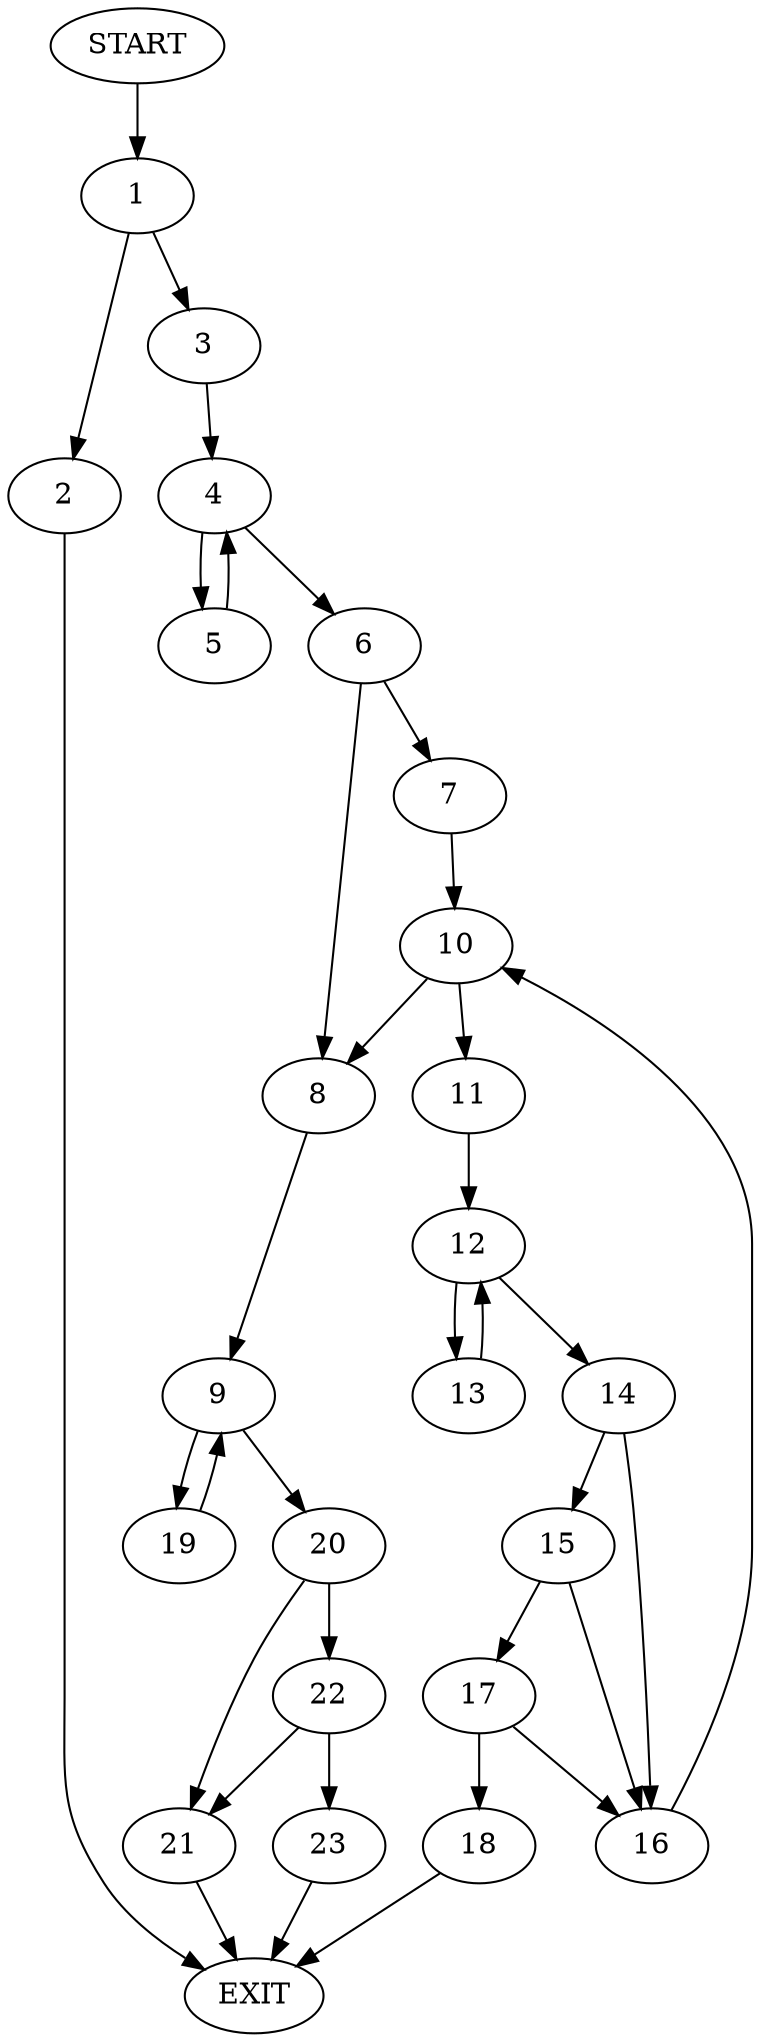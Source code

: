 digraph {
0 [label="START"]
24 [label="EXIT"]
0 -> 1
1 -> 2
1 -> 3
2 -> 24
3 -> 4
4 -> 5
4 -> 6
5 -> 4
6 -> 7
6 -> 8
8 -> 9
7 -> 10
10 -> 11
10 -> 8
11 -> 12
12 -> 13
12 -> 14
14 -> 15
14 -> 16
13 -> 12
16 -> 10
15 -> 17
15 -> 16
17 -> 16
17 -> 18
18 -> 24
9 -> 19
9 -> 20
20 -> 21
20 -> 22
19 -> 9
21 -> 24
22 -> 21
22 -> 23
23 -> 24
}
